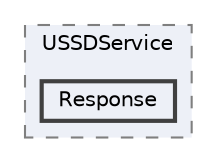 digraph "Services/USSDService/Response"
{
 // LATEX_PDF_SIZE
  bgcolor="transparent";
  edge [fontname=Helvetica,fontsize=10,labelfontname=Helvetica,labelfontsize=10];
  node [fontname=Helvetica,fontsize=10,shape=box,height=0.2,width=0.4];
  compound=true
  subgraph clusterdir_e5437bf566f040261ca143c178207ca0 {
    graph [ bgcolor="#edf0f7", pencolor="grey50", label="USSDService", fontname=Helvetica,fontsize=10 style="filled,dashed", URL="dir_e5437bf566f040261ca143c178207ca0.html",tooltip=""]
  dir_949c8c1105f4917d3ba07aeff41c35d5 [label="Response", fillcolor="#edf0f7", color="grey25", style="filled,bold", URL="dir_949c8c1105f4917d3ba07aeff41c35d5.html",tooltip=""];
  }
}

